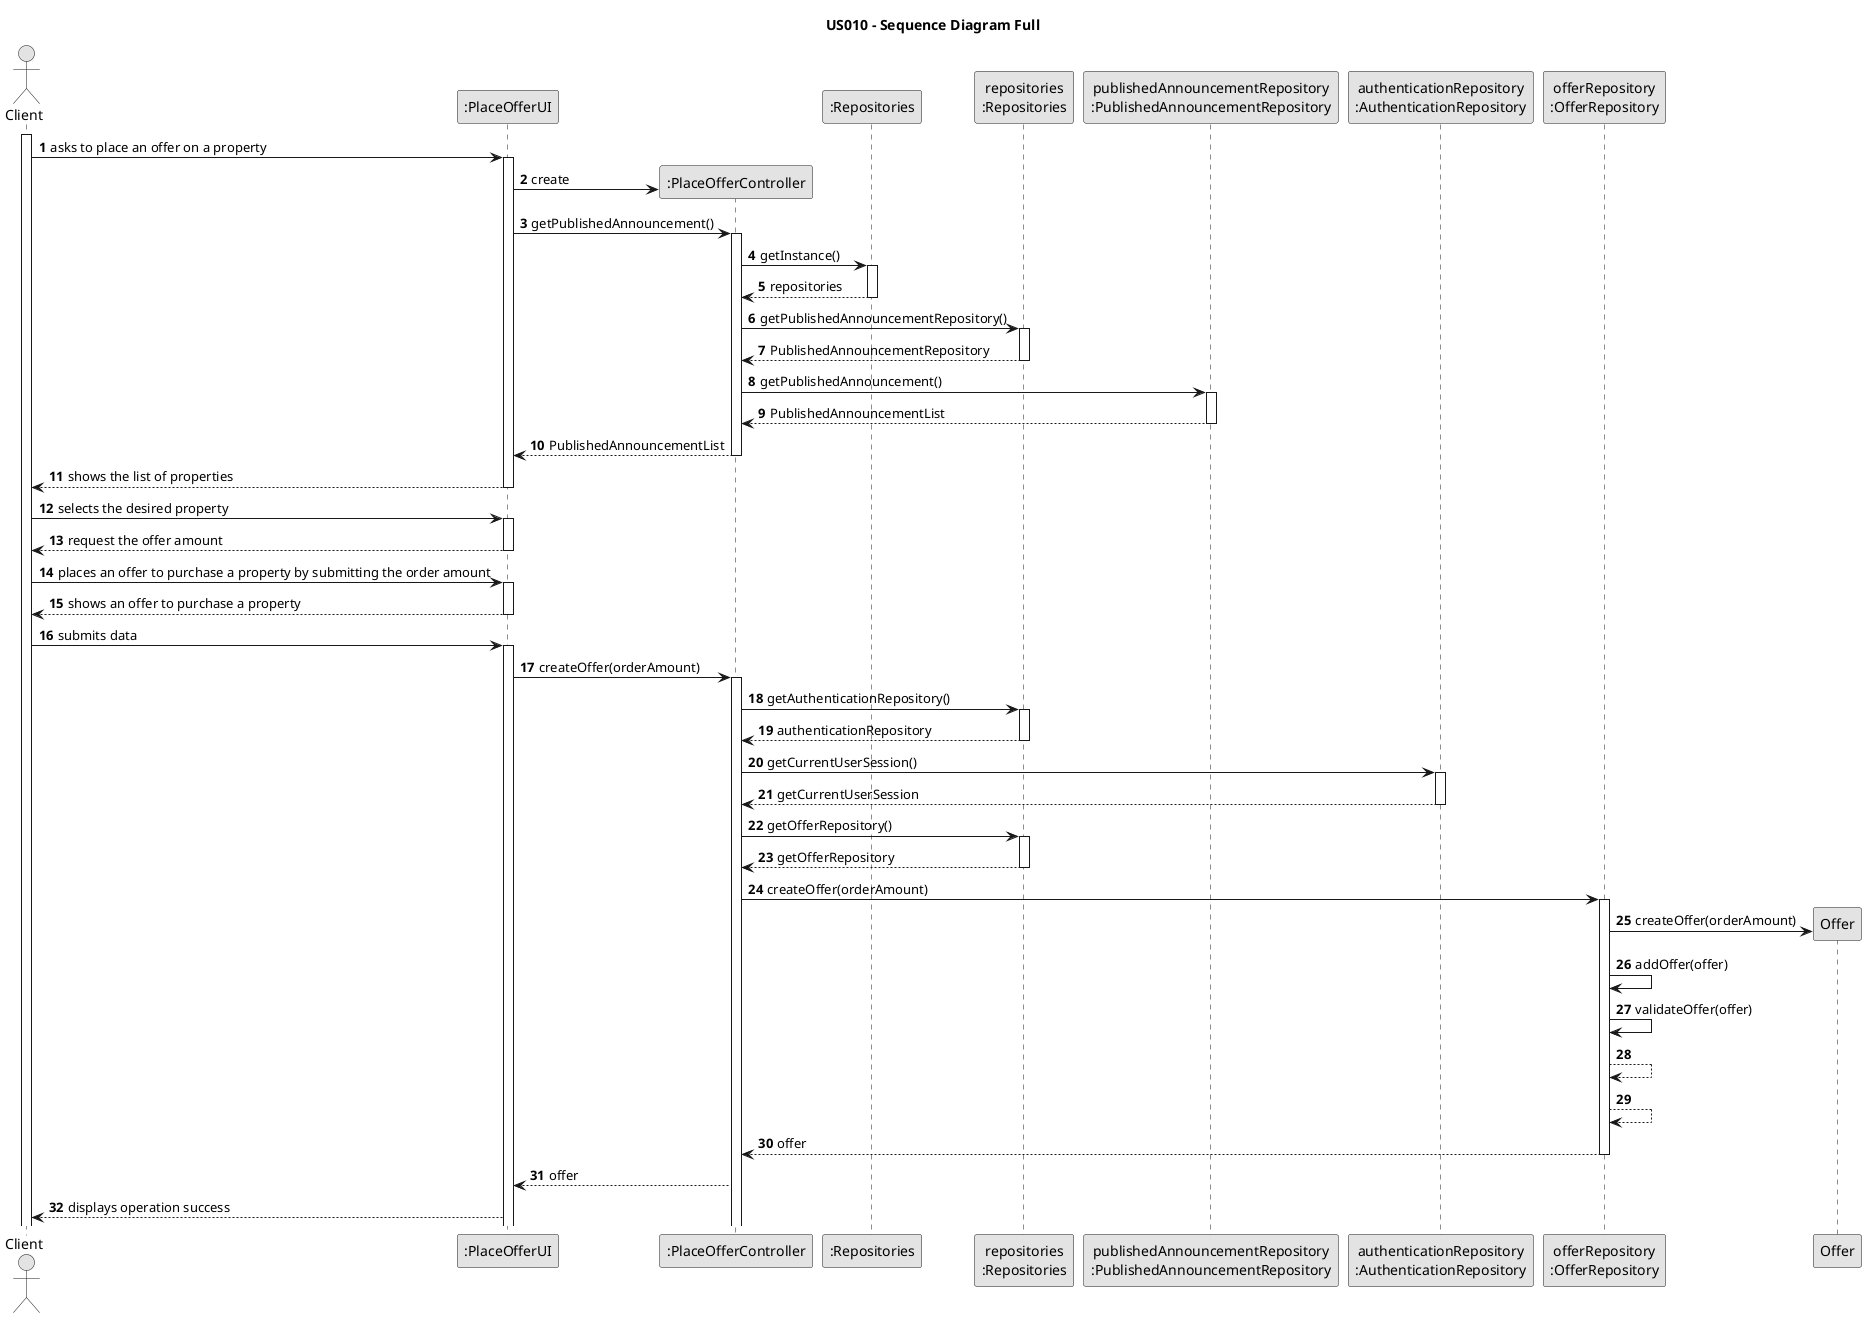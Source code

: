@startuml

skinparam monochrome true
skinparam packageStyle rectangle
skinparam shadowing false

title US010 - Sequence Diagram Full

autonumber

actor "Client" as Client
participant ":PlaceOfferUI" as System
participant ":PlaceOfferController" as Controller
participant ":Repositories" as RepositorySingleton
participant "repositories\n:Repositories" as Repositories
participant "publishedAnnouncementRepository\n:PublishedAnnouncementRepository" as PublishedAnnouncementRepository
participant "authenticationRepository\n:AuthenticationRepository" as AuthenticationRepository
participant "offerRepository\n:OfferRepository" as OfferRepository
participant "Offer" as Offer

activate Client

Client -> System : asks to place an offer on a property
activate System

System -> Controller** : create

System -> Controller : getPublishedAnnouncement()
activate Controller

Controller -> RepositorySingleton : getInstance()
activate RepositorySingleton

RepositorySingleton --> Controller: repositories
deactivate RepositorySingleton

Controller -> Repositories : getPublishedAnnouncementRepository()
activate Repositories

Repositories --> Controller: PublishedAnnouncementRepository
deactivate Repositories

Controller -> PublishedAnnouncementRepository : getPublishedAnnouncement()
activate PublishedAnnouncementRepository

PublishedAnnouncementRepository --> Controller : PublishedAnnouncementList
deactivate PublishedAnnouncementRepository

Controller --> System : PublishedAnnouncementList
deactivate Controller

System --> Client : shows the list of properties
deactivate System

Client -> System : selects the desired property
activate System

System --> Client : request the offer amount
deactivate System

Client -> System : places an offer to purchase a property by submitting the order amount
activate System

System --> Client : shows an offer to purchase a property
deactivate System

Client -> System : submits data
activate System

System -> Controller : createOffer(orderAmount)
activate Controller

Controller -> Repositories : getAuthenticationRepository()
activate Repositories

Repositories --> Controller : authenticationRepository
deactivate Repositories

Controller -> AuthenticationRepository : getCurrentUserSession()
activate AuthenticationRepository

AuthenticationRepository --> Controller : getCurrentUserSession
deactivate AuthenticationRepository

Controller -> Repositories : getOfferRepository()
activate Repositories

Repositories --> Controller : getOfferRepository
deactivate Repositories

Controller -> OfferRepository : createOffer(orderAmount)
activate OfferRepository

OfferRepository -> Offer** : createOffer(orderAmount)

OfferRepository -> OfferRepository : addOffer(offer)

OfferRepository -> OfferRepository : validateOffer(offer)

OfferRepository --> OfferRepository

OfferRepository --> OfferRepository

OfferRepository --> Controller : offer
deactivate OfferRepository

Controller --> System : offer

System --> Client : displays operation success

@enduml